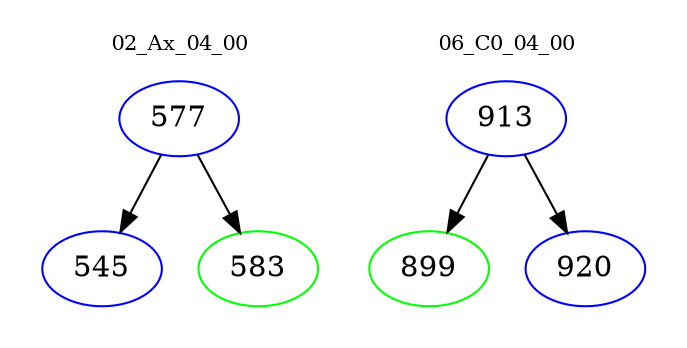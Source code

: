 digraph{
subgraph cluster_0 {
color = white
label = "02_Ax_04_00";
fontsize=10;
T0_577 [label="577", color="blue"]
T0_577 -> T0_545 [color="black"]
T0_545 [label="545", color="blue"]
T0_577 -> T0_583 [color="black"]
T0_583 [label="583", color="green"]
}
subgraph cluster_1 {
color = white
label = "06_C0_04_00";
fontsize=10;
T1_913 [label="913", color="blue"]
T1_913 -> T1_899 [color="black"]
T1_899 [label="899", color="green"]
T1_913 -> T1_920 [color="black"]
T1_920 [label="920", color="blue"]
}
}
